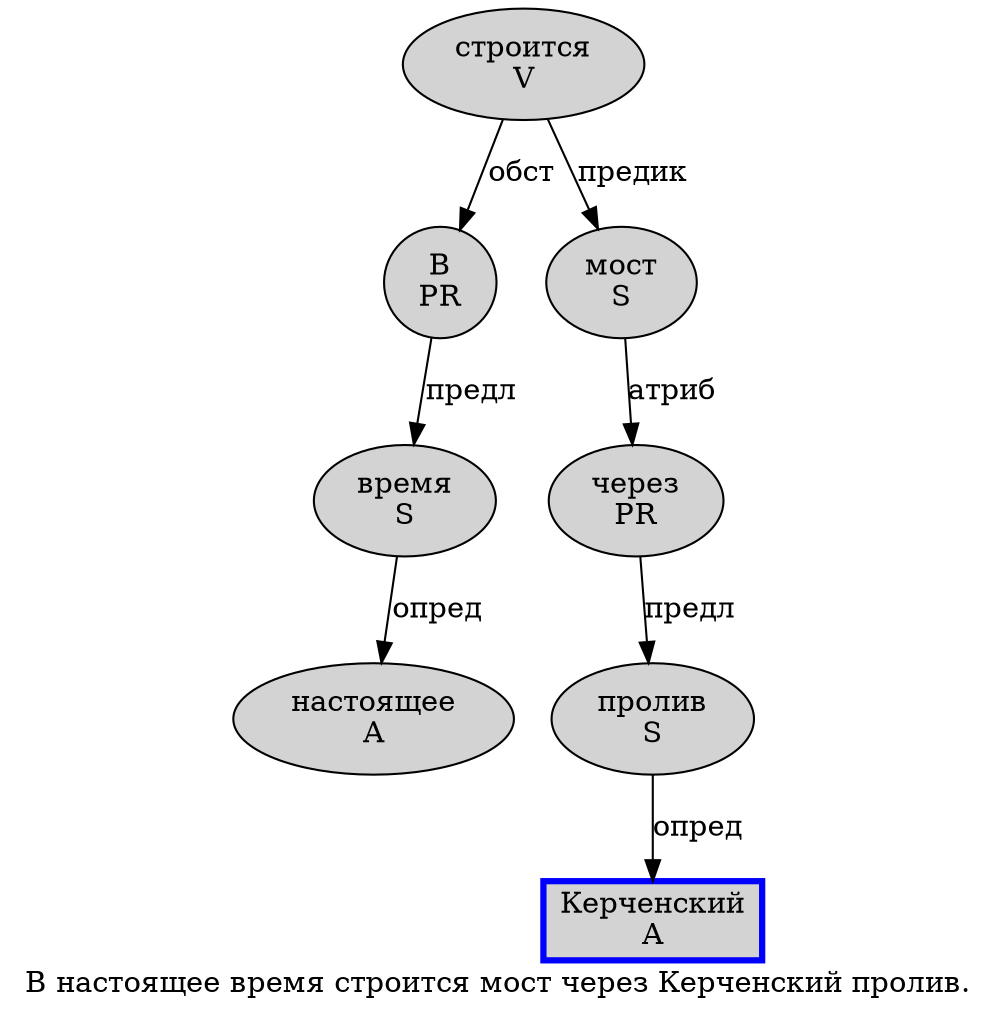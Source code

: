 digraph SENTENCE_378 {
	graph [label="В настоящее время строится мост через Керченский пролив."]
	node [style=filled]
		0 [label="В
PR" color="" fillcolor=lightgray penwidth=1 shape=ellipse]
		1 [label="настоящее
A" color="" fillcolor=lightgray penwidth=1 shape=ellipse]
		2 [label="время
S" color="" fillcolor=lightgray penwidth=1 shape=ellipse]
		3 [label="строится
V" color="" fillcolor=lightgray penwidth=1 shape=ellipse]
		4 [label="мост
S" color="" fillcolor=lightgray penwidth=1 shape=ellipse]
		5 [label="через
PR" color="" fillcolor=lightgray penwidth=1 shape=ellipse]
		6 [label="Керченский
A" color=blue fillcolor=lightgray penwidth=3 shape=box]
		7 [label="пролив
S" color="" fillcolor=lightgray penwidth=1 shape=ellipse]
			0 -> 2 [label="предл"]
			7 -> 6 [label="опред"]
			2 -> 1 [label="опред"]
			3 -> 0 [label="обст"]
			3 -> 4 [label="предик"]
			5 -> 7 [label="предл"]
			4 -> 5 [label="атриб"]
}